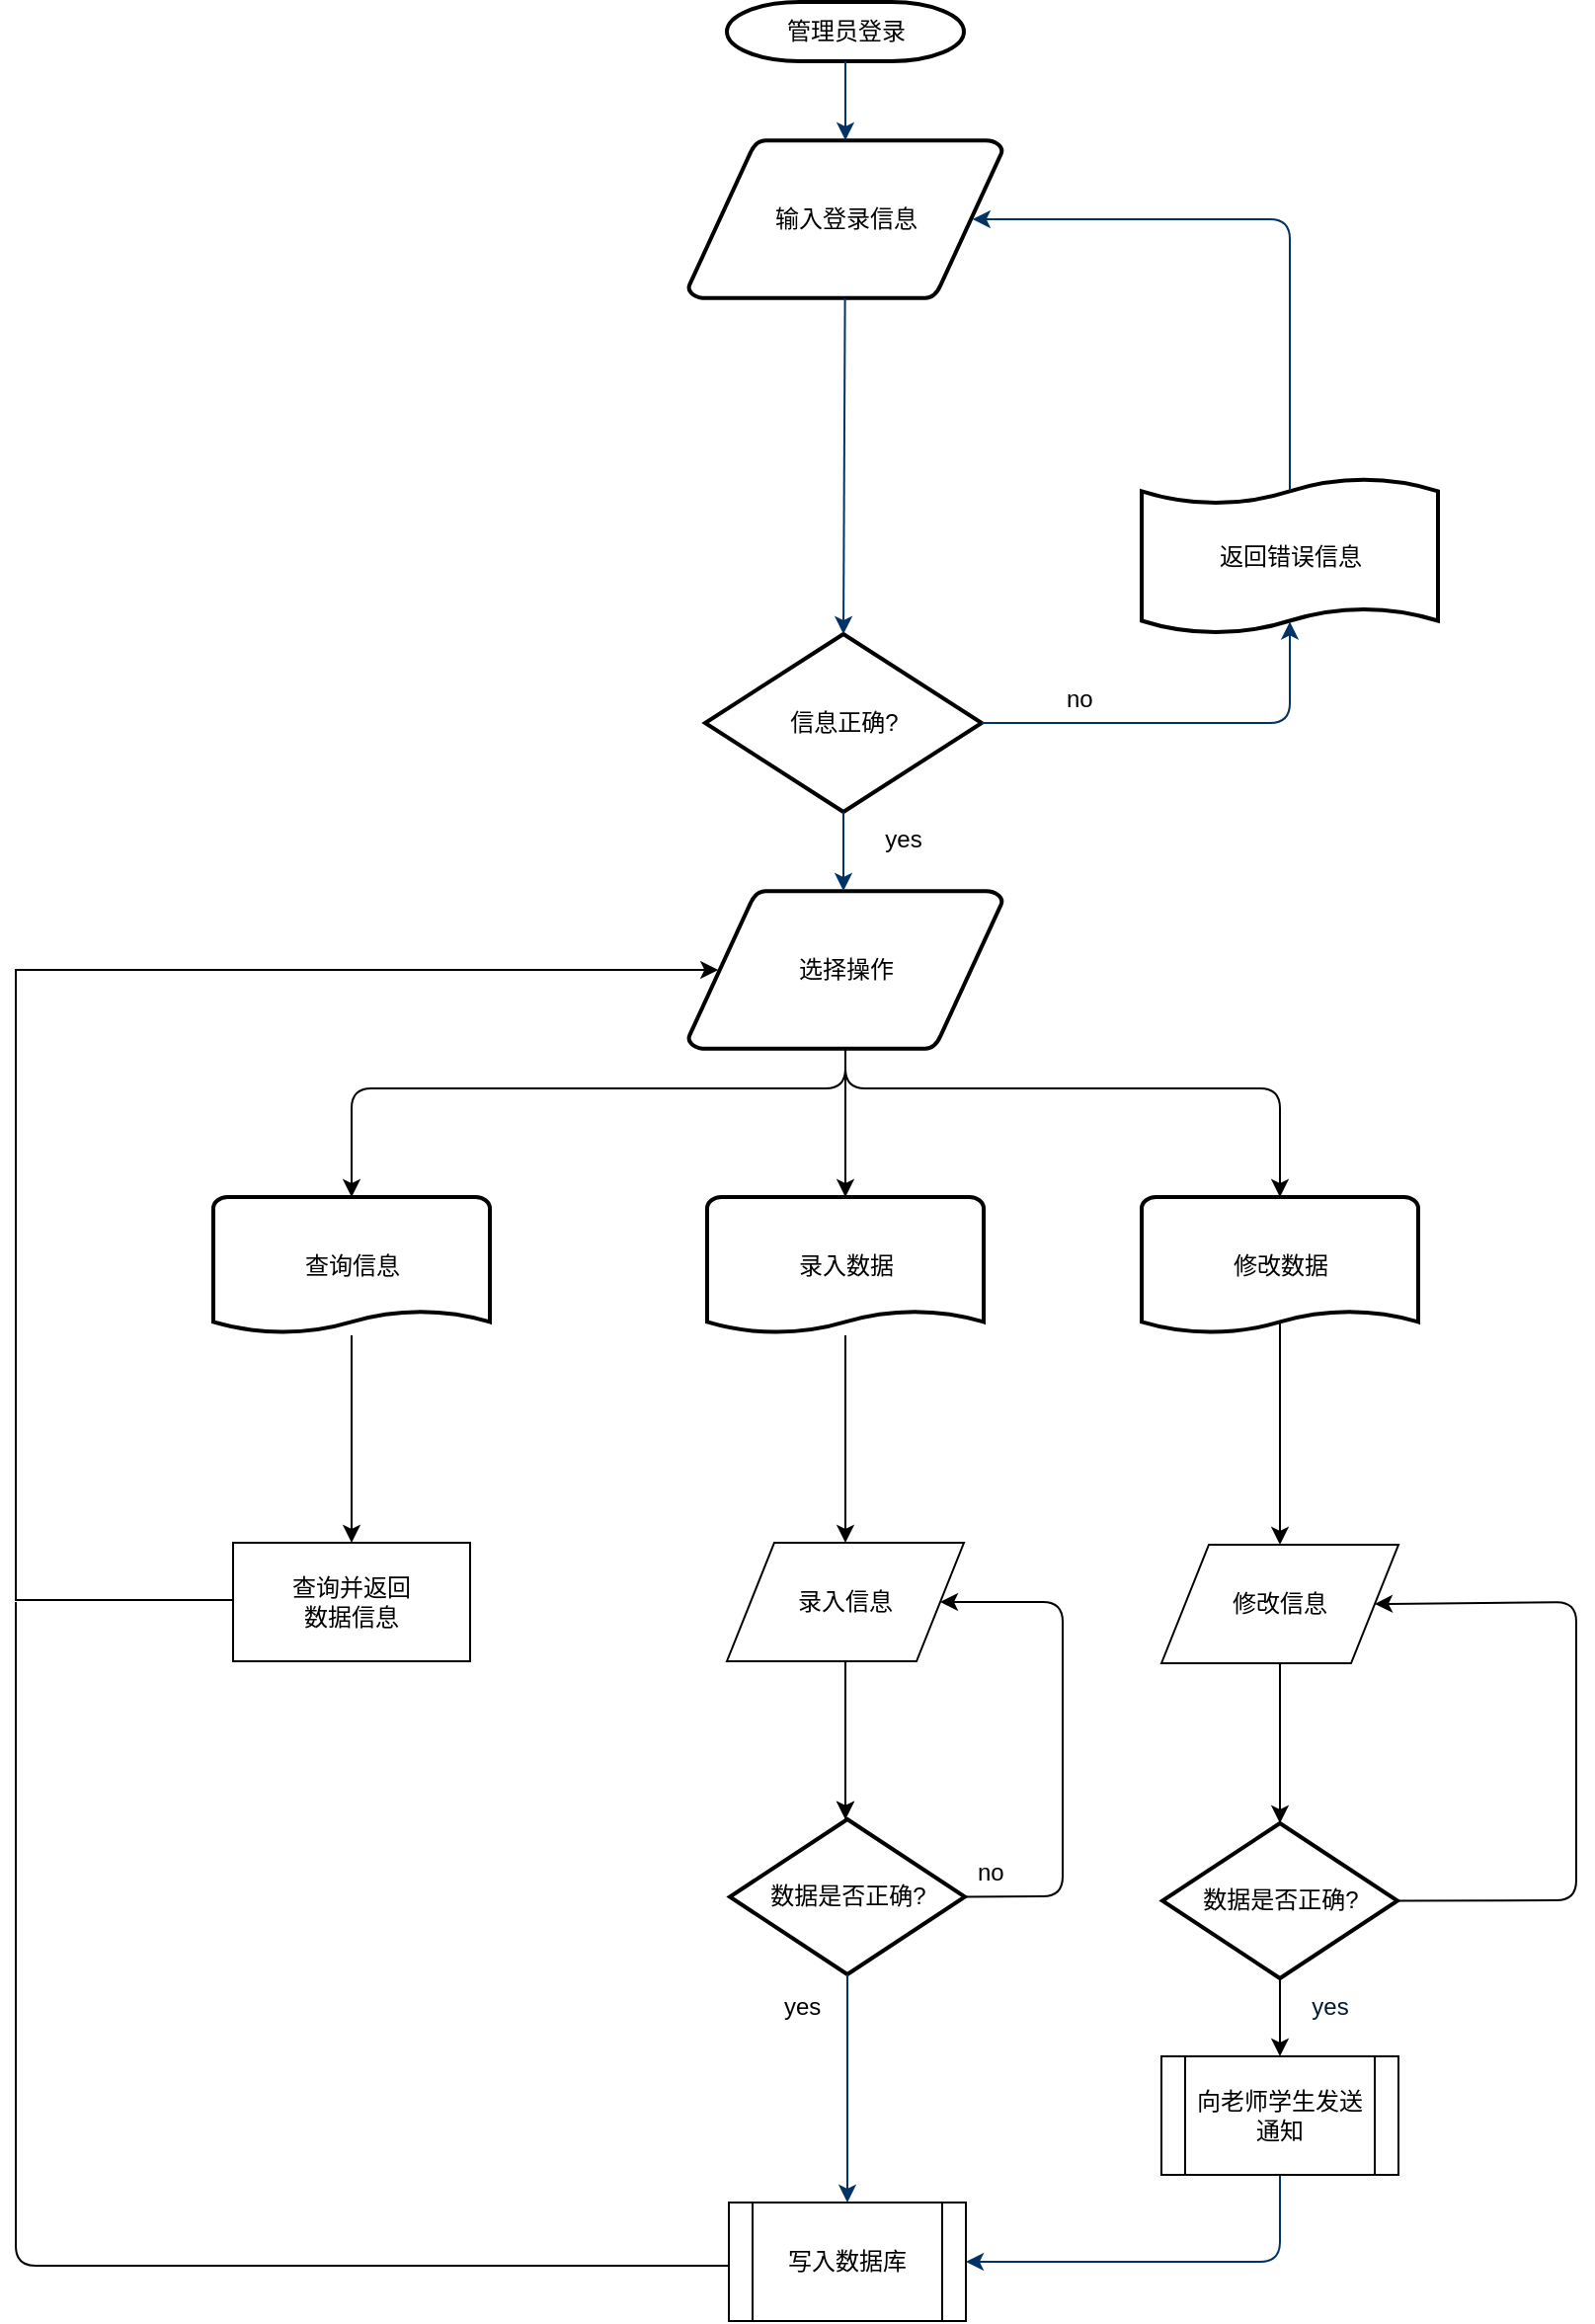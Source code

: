 <mxfile version="12.3.3" type="device" pages="1"><diagram id="6a731a19-8d31-9384-78a2-239565b7b9f0" name="Page-1"><mxGraphModel dx="1892" dy="375" grid="1" gridSize="10" guides="1" tooltips="1" connect="1" arrows="1" fold="1" page="1" pageScale="1" pageWidth="1169" pageHeight="827" background="#ffffff" math="0" shadow="0"><root><mxCell id="0"/><mxCell id="1" parent="0"/><mxCell id="2" value="管理员登录" style="shape=mxgraph.flowchart.terminator;strokeWidth=2;gradientColor=none;gradientDirection=north;fontStyle=0;html=1;" parent="1" vertex="1"><mxGeometry x="260" y="60" width="120" height="30" as="geometry"/></mxCell><mxCell id="3" value="输入登录信息" style="shape=mxgraph.flowchart.data;strokeWidth=2;gradientColor=none;gradientDirection=north;fontStyle=0;html=1;" parent="1" vertex="1"><mxGeometry x="240.5" y="130" width="159" height="80" as="geometry"/></mxCell><mxCell id="K8esZCFMUAPUF26mVhOm-69" value="" style="edgeStyle=orthogonalEdgeStyle;rounded=0;orthogonalLoop=1;jettySize=auto;html=1;" edge="1" parent="1" source="4" target="K8esZCFMUAPUF26mVhOm-67"><mxGeometry relative="1" as="geometry"/></mxCell><mxCell id="4" value="选择操作" style="shape=mxgraph.flowchart.data;strokeWidth=2;gradientColor=none;gradientDirection=north;fontStyle=0;html=1;" parent="1" vertex="1"><mxGeometry x="240.5" y="510" width="159" height="80" as="geometry"/></mxCell><mxCell id="6" value="信息正确?" style="shape=mxgraph.flowchart.decision;strokeWidth=2;gradientColor=none;gradientDirection=north;fontStyle=0;html=1;" parent="1" vertex="1"><mxGeometry x="249" y="380" width="140" height="90" as="geometry"/></mxCell><mxCell id="7" style="fontStyle=1;strokeColor=#003366;strokeWidth=1;html=1;" parent="1" source="2" target="3" edge="1"><mxGeometry relative="1" as="geometry"/></mxCell><mxCell id="8" style="fontStyle=1;strokeColor=#003366;strokeWidth=1;html=1;entryX=0.5;entryY=0;entryDx=0;entryDy=0;entryPerimeter=0;" parent="1" source="3" target="6" edge="1"><mxGeometry relative="1" as="geometry"><mxPoint x="320" y="250" as="targetPoint"/></mxGeometry></mxCell><mxCell id="10" value="" style="edgeStyle=elbowEdgeStyle;elbow=horizontal;entryX=0.5;entryY=0.91;entryPerimeter=0;exitX=1;exitY=0.5;exitPerimeter=0;fontStyle=1;strokeColor=#003366;strokeWidth=1;html=1;" parent="1" source="6" target="51" edge="1"><mxGeometry x="381" y="28.5" width="100" height="100" as="geometry"><mxPoint x="750" y="447" as="sourcePoint"/><mxPoint x="765.395" y="318.5" as="targetPoint"/><Array as="points"><mxPoint x="545" y="400"/></Array></mxGeometry></mxCell><mxCell id="11" value="no" style="text;fontStyle=0;html=1;strokeColor=none;gradientColor=none;fillColor=none;strokeWidth=2;" parent="1" vertex="1"><mxGeometry x="430" y="399" width="40" height="26" as="geometry"/></mxCell><mxCell id="12" value="" style="edgeStyle=elbowEdgeStyle;elbow=horizontal;fontColor=#001933;fontStyle=1;strokeColor=#003366;strokeWidth=1;html=1;" parent="1" source="6" target="4" edge="1"><mxGeometry width="100" height="100" as="geometry"><mxPoint y="100" as="sourcePoint"/><mxPoint x="100" as="targetPoint"/></mxGeometry></mxCell><mxCell id="14" value="yes" style="text;fontStyle=0;html=1;strokeColor=none;gradientColor=none;fillColor=none;strokeWidth=2;align=center;" parent="1" vertex="1"><mxGeometry x="329" y="470" width="40" height="26" as="geometry"/></mxCell><mxCell id="K8esZCFMUAPUF26mVhOm-59" value="" style="edgeStyle=orthogonalEdgeStyle;rounded=0;orthogonalLoop=1;jettySize=auto;html=1;entryX=0.5;entryY=0;entryDx=0;entryDy=0;" edge="1" parent="1" source="15" target="K8esZCFMUAPUF26mVhOm-56"><mxGeometry relative="1" as="geometry"><mxPoint x="70" y="930" as="targetPoint"/></mxGeometry></mxCell><mxCell id="15" value="查询信息" style="shape=mxgraph.flowchart.document;strokeWidth=2;gradientColor=none;gradientDirection=north;fontStyle=0;html=1;" parent="1" vertex="1"><mxGeometry y="665" width="140" height="70" as="geometry"/></mxCell><mxCell id="K8esZCFMUAPUF26mVhOm-71" value="" style="edgeStyle=orthogonalEdgeStyle;rounded=0;orthogonalLoop=1;jettySize=auto;html=1;entryX=0.5;entryY=0;entryDx=0;entryDy=0;" edge="1" parent="1" source="K8esZCFMUAPUF26mVhOm-67"><mxGeometry relative="1" as="geometry"><mxPoint x="320" y="840" as="targetPoint"/></mxGeometry></mxCell><mxCell id="K8esZCFMUAPUF26mVhOm-67" value="录入数据" style="shape=mxgraph.flowchart.document;strokeWidth=2;gradientColor=none;gradientDirection=north;fontStyle=0;html=1;" vertex="1" parent="1"><mxGeometry x="250" y="665" width="140" height="70" as="geometry"/></mxCell><mxCell id="K8esZCFMUAPUF26mVhOm-85" value="修改数据" style="shape=mxgraph.flowchart.document;strokeWidth=2;gradientColor=none;gradientDirection=north;fontStyle=0;html=1;" vertex="1" parent="1"><mxGeometry x="470" y="665" width="140" height="70" as="geometry"/></mxCell><mxCell id="24" value="数据是否正确?" style="shape=mxgraph.flowchart.decision;strokeWidth=2;gradientColor=none;gradientDirection=north;fontStyle=0;html=1;" parent="1" vertex="1"><mxGeometry x="261.5" y="980" width="119" height="78.5" as="geometry"/></mxCell><mxCell id="27" value="yes" style="text;fontStyle=0;html=1;strokeColor=none;gradientColor=none;fillColor=none;strokeWidth=2;" parent="1" vertex="1"><mxGeometry x="287" y="1060.5" width="40" height="26" as="geometry"/></mxCell><mxCell id="30" value="" style="edgeStyle=elbowEdgeStyle;elbow=horizontal;exitX=0.5;exitY=1;exitPerimeter=0;fontStyle=1;strokeColor=#003366;strokeWidth=1;html=1;entryX=0.5;entryY=0;entryDx=0;entryDy=0;" parent="1" source="24" target="K8esZCFMUAPUF26mVhOm-80" edge="1"><mxGeometry width="100" height="100" as="geometry"><mxPoint y="100" as="sourcePoint"/><mxPoint x="321" y="1160" as="targetPoint"/></mxGeometry></mxCell><mxCell id="36" value="" style="edgeStyle=elbowEdgeStyle;elbow=vertical;entryX=1;entryY=0.5;fontStyle=1;strokeColor=#003366;strokeWidth=1;html=1;entryDx=0;entryDy=0;exitX=0.5;exitY=1;exitDx=0;exitDy=0;" parent="1" source="K8esZCFMUAPUF26mVhOm-98" target="K8esZCFMUAPUF26mVhOm-80" edge="1"><mxGeometry width="100" height="100" as="geometry"><mxPoint x="540" y="1140" as="sourcePoint"/><mxPoint x="100" as="targetPoint"/><Array as="points"><mxPoint x="460" y="1204"/></Array></mxGeometry></mxCell><mxCell id="46" value="no" style="text;fontStyle=0;html=1;strokeColor=none;gradientColor=none;fillColor=none;strokeWidth=2;" parent="1" vertex="1"><mxGeometry x="385" y="993.25" width="40" height="26" as="geometry"/></mxCell><mxCell id="49" value="yes" style="text;fontColor=#001933;fontStyle=0;html=1;strokeColor=none;gradientColor=none;fillColor=none;strokeWidth=2;align=center;" parent="1" vertex="1"><mxGeometry x="545" y="1060.5" width="40" height="26" as="geometry"/></mxCell><mxCell id="51" value="返回错误信息" style="shape=mxgraph.flowchart.paper_tape;strokeWidth=2;gradientColor=none;gradientDirection=north;fontStyle=0;html=1;" parent="1" vertex="1"><mxGeometry x="470" y="300" width="150" height="81" as="geometry"/></mxCell><mxCell id="52" value="" style="edgeStyle=elbowEdgeStyle;elbow=horizontal;exitX=0.5;exitY=0.09;exitPerimeter=0;entryX=0.905;entryY=0.5;entryPerimeter=0;fontStyle=1;strokeColor=#003366;strokeWidth=1;html=1;entryDx=0;entryDy=0;" parent="1" source="51" target="3" edge="1"><mxGeometry width="100" height="100" as="geometry"><mxPoint y="100" as="sourcePoint"/><mxPoint x="384" y="290" as="targetPoint"/><Array as="points"><mxPoint x="545" y="300"/></Array></mxGeometry></mxCell><mxCell id="K8esZCFMUAPUF26mVhOm-55" value="" style="endArrow=classic;html=1;entryX=0.5;entryY=0;entryDx=0;entryDy=0;entryPerimeter=0;exitX=0.5;exitY=1;exitDx=0;exitDy=0;exitPerimeter=0;" edge="1" parent="1" source="4" target="15"><mxGeometry width="50" height="50" relative="1" as="geometry"><mxPoint x="80" y="642" as="sourcePoint"/><mxPoint x="130" y="592" as="targetPoint"/><Array as="points"><mxPoint x="320" y="610"/><mxPoint x="70" y="610"/></Array></mxGeometry></mxCell><mxCell id="K8esZCFMUAPUF26mVhOm-66" value="" style="edgeStyle=orthogonalEdgeStyle;rounded=0;orthogonalLoop=1;jettySize=auto;html=1;entryX=0.095;entryY=0.5;entryDx=0;entryDy=0;entryPerimeter=0;" edge="1" parent="1" target="4"><mxGeometry relative="1" as="geometry"><mxPoint x="10" y="869" as="sourcePoint"/><mxPoint x="-100" y="540" as="targetPoint"/><Array as="points"><mxPoint x="-100" y="869"/><mxPoint x="-100" y="550"/></Array></mxGeometry></mxCell><mxCell id="K8esZCFMUAPUF26mVhOm-56" value="查询并返回&lt;br&gt;数据信息" style="rounded=0;whiteSpace=wrap;html=1;" vertex="1" parent="1"><mxGeometry x="10" y="840" width="120" height="60" as="geometry"/></mxCell><mxCell id="K8esZCFMUAPUF26mVhOm-75" value="" style="edgeStyle=orthogonalEdgeStyle;rounded=0;orthogonalLoop=1;jettySize=auto;html=1;" edge="1" parent="1"><mxGeometry relative="1" as="geometry"><mxPoint x="320" y="900" as="sourcePoint"/><mxPoint x="320" y="980" as="targetPoint"/></mxGeometry></mxCell><mxCell id="K8esZCFMUAPUF26mVhOm-76" value="录入信息" style="shape=parallelogram;perimeter=parallelogramPerimeter;whiteSpace=wrap;html=1;" vertex="1" parent="1"><mxGeometry x="260" y="840" width="120" height="60" as="geometry"/></mxCell><mxCell id="K8esZCFMUAPUF26mVhOm-79" value="" style="endArrow=classic;html=1;entryX=1;entryY=0.5;entryDx=0;entryDy=0;exitX=1;exitY=0.5;exitDx=0;exitDy=0;exitPerimeter=0;" edge="1" parent="1" source="24" target="K8esZCFMUAPUF26mVhOm-76"><mxGeometry width="50" height="50" relative="1" as="geometry"><mxPoint x="380.5" y="1069.25" as="sourcePoint"/><mxPoint x="451.211" y="1019.25" as="targetPoint"/><Array as="points"><mxPoint x="430" y="1019"/><mxPoint x="430" y="870"/></Array></mxGeometry></mxCell><mxCell id="K8esZCFMUAPUF26mVhOm-80" value="写入数据库" style="shape=process;whiteSpace=wrap;html=1;backgroundOutline=1;" vertex="1" parent="1"><mxGeometry x="261" y="1174" width="120" height="60" as="geometry"/></mxCell><mxCell id="K8esZCFMUAPUF26mVhOm-84" value="" style="endArrow=none;html=1;" edge="1" parent="1"><mxGeometry width="50" height="50" relative="1" as="geometry"><mxPoint x="-100" y="870" as="sourcePoint"/><mxPoint x="261" y="1206" as="targetPoint"/><Array as="points"><mxPoint x="-100" y="1206"/></Array></mxGeometry></mxCell><mxCell id="K8esZCFMUAPUF26mVhOm-95" value="" style="edgeStyle=orthogonalEdgeStyle;rounded=1;orthogonalLoop=1;jettySize=auto;html=1;entryX=0.5;entryY=0;entryDx=0;entryDy=0;entryPerimeter=0;" edge="1" parent="1" source="K8esZCFMUAPUF26mVhOm-88" target="K8esZCFMUAPUF26mVhOm-89"><mxGeometry relative="1" as="geometry"><mxPoint x="540" y="981" as="targetPoint"/></mxGeometry></mxCell><mxCell id="K8esZCFMUAPUF26mVhOm-88" value="修改信息" style="shape=parallelogram;perimeter=parallelogramPerimeter;whiteSpace=wrap;html=1;" vertex="1" parent="1"><mxGeometry x="480" y="841" width="120" height="60" as="geometry"/></mxCell><mxCell id="K8esZCFMUAPUF26mVhOm-89" value="数据是否正确?" style="shape=mxgraph.flowchart.decision;strokeWidth=2;gradientColor=none;gradientDirection=north;fontStyle=0;html=1;" vertex="1" parent="1"><mxGeometry x="480.5" y="982" width="119" height="78.5" as="geometry"/></mxCell><mxCell id="K8esZCFMUAPUF26mVhOm-91" value="" style="edgeStyle=orthogonalEdgeStyle;rounded=0;orthogonalLoop=1;jettySize=auto;html=1;entryX=0.5;entryY=0;entryDx=0;entryDy=0;exitX=0.5;exitY=0.9;exitDx=0;exitDy=0;exitPerimeter=0;" edge="1" parent="1" source="K8esZCFMUAPUF26mVhOm-85" target="K8esZCFMUAPUF26mVhOm-88"><mxGeometry relative="1" as="geometry"><mxPoint x="330" y="745" as="sourcePoint"/><mxPoint x="330" y="850" as="targetPoint"/></mxGeometry></mxCell><mxCell id="K8esZCFMUAPUF26mVhOm-92" value="" style="edgeStyle=orthogonalEdgeStyle;rounded=0;orthogonalLoop=1;jettySize=auto;html=1;" edge="1" parent="1"><mxGeometry relative="1" as="geometry"><mxPoint x="320" y="900" as="sourcePoint"/><mxPoint x="320" y="980" as="targetPoint"/><Array as="points"><mxPoint x="320" y="950"/><mxPoint x="320" y="950"/></Array></mxGeometry></mxCell><mxCell id="K8esZCFMUAPUF26mVhOm-98" value="向老师学生发送通知" style="shape=process;whiteSpace=wrap;html=1;backgroundOutline=1;" vertex="1" parent="1"><mxGeometry x="480" y="1100" width="120" height="60" as="geometry"/></mxCell><mxCell id="K8esZCFMUAPUF26mVhOm-100" value="" style="endArrow=classic;html=1;exitX=0.5;exitY=1;exitDx=0;exitDy=0;exitPerimeter=0;entryX=0.5;entryY=0;entryDx=0;entryDy=0;" edge="1" parent="1" source="K8esZCFMUAPUF26mVhOm-89" target="K8esZCFMUAPUF26mVhOm-98"><mxGeometry width="50" height="50" relative="1" as="geometry"><mxPoint x="510" y="1110" as="sourcePoint"/><mxPoint x="560" y="1060" as="targetPoint"/></mxGeometry></mxCell><mxCell id="K8esZCFMUAPUF26mVhOm-101" value="" style="endArrow=classic;html=1;entryX=1;entryY=0.5;entryDx=0;entryDy=0;exitX=1;exitY=0.5;exitDx=0;exitDy=0;exitPerimeter=0;" edge="1" parent="1" source="K8esZCFMUAPUF26mVhOm-89" target="K8esZCFMUAPUF26mVhOm-88"><mxGeometry width="50" height="50" relative="1" as="geometry"><mxPoint x="590" y="1040" as="sourcePoint"/><mxPoint x="640" y="990" as="targetPoint"/><Array as="points"><mxPoint x="690" y="1021"/><mxPoint x="690" y="870"/></Array></mxGeometry></mxCell><mxCell id="K8esZCFMUAPUF26mVhOm-102" value="" style="endArrow=classic;html=1;entryX=0.5;entryY=0;entryDx=0;entryDy=0;entryPerimeter=0;exitX=0.5;exitY=1;exitDx=0;exitDy=0;exitPerimeter=0;" edge="1" parent="1" source="4" target="K8esZCFMUAPUF26mVhOm-85"><mxGeometry width="50" height="50" relative="1" as="geometry"><mxPoint x="330" y="600" as="sourcePoint"/><mxPoint x="80" y="675" as="targetPoint"/><Array as="points"><mxPoint x="320" y="610"/><mxPoint x="540" y="610"/></Array></mxGeometry></mxCell></root></mxGraphModel></diagram></mxfile>